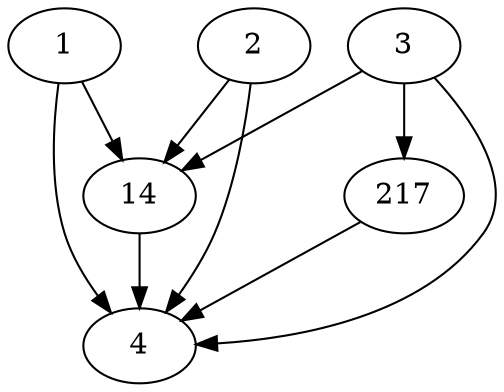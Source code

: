strict digraph {
// Node definitions.
1 [
neuron_type=BIAS
activation_type=NullActivation
];
2 [
neuron_type=INPT
activation_type=NullActivation
];
3 [
neuron_type=INPT
activation_type=NullActivation
];
4 [
neuron_type=OUTP
activation_type=SigmoidSteepenedActivation
];
14 [
neuron_type=HIDN
activation_type=SigmoidSteepenedActivation
];
217 [
neuron_type=HIDN
activation_type=SigmoidSteepenedActivation
];

// Edge definitions.
1 -> 4 [
weight=-1.566664
recurrent=false
parameters="[0.2651035814110836 0.0030069259997080144 0 0 0.014805194147599936 0.33476312238809064 0.1015732311004143 0]"
];
1 -> 14 [
weight=-0.329179
recurrent=false
parameters="[0.2651035814110836 0.0030069259997080144 0 0 0.014805194147599936 0.33476312238809064 0.1015732311004143 0]"
];
2 -> 4 [
weight=3.956633
recurrent=false
parameters="[0.6035454355427559 0 0 0 0.7438517481266288 0 0 0]"
];
2 -> 14 [
weight=-3.585731
recurrent=false
parameters="[0.3 0.11524015743237685 0 0.10515712516197855 0 0 0 0]"
];
3 -> 4 [
weight=-2.376444
recurrent=false
parameters="[0.3 0.11524015743237685 0 0.10515712516197855 0 0 0 0]"
];
3 -> 14 [
weight=2.558487
recurrent=false
parameters="[0.3 0.11524015743237685 0 0.10515712516197855 0 0 0 0]"
];
3 -> 217 [
weight=1.000000
recurrent=false
parameters="[0.3 0.11524015743237685 0 0.10515712516197855 0 0 0 0]"
];
14 -> 4 [
weight=7.254018
recurrent=false
parameters="[0.6035454355427559 0 0 0 0.7438517481266288 0 0 0]"
];
217 -> 4 [
weight=-0.809149
recurrent=false
parameters="[0.3 0.11524015743237685 0 0.10515712516197855 0 0 0 0]"
];
}